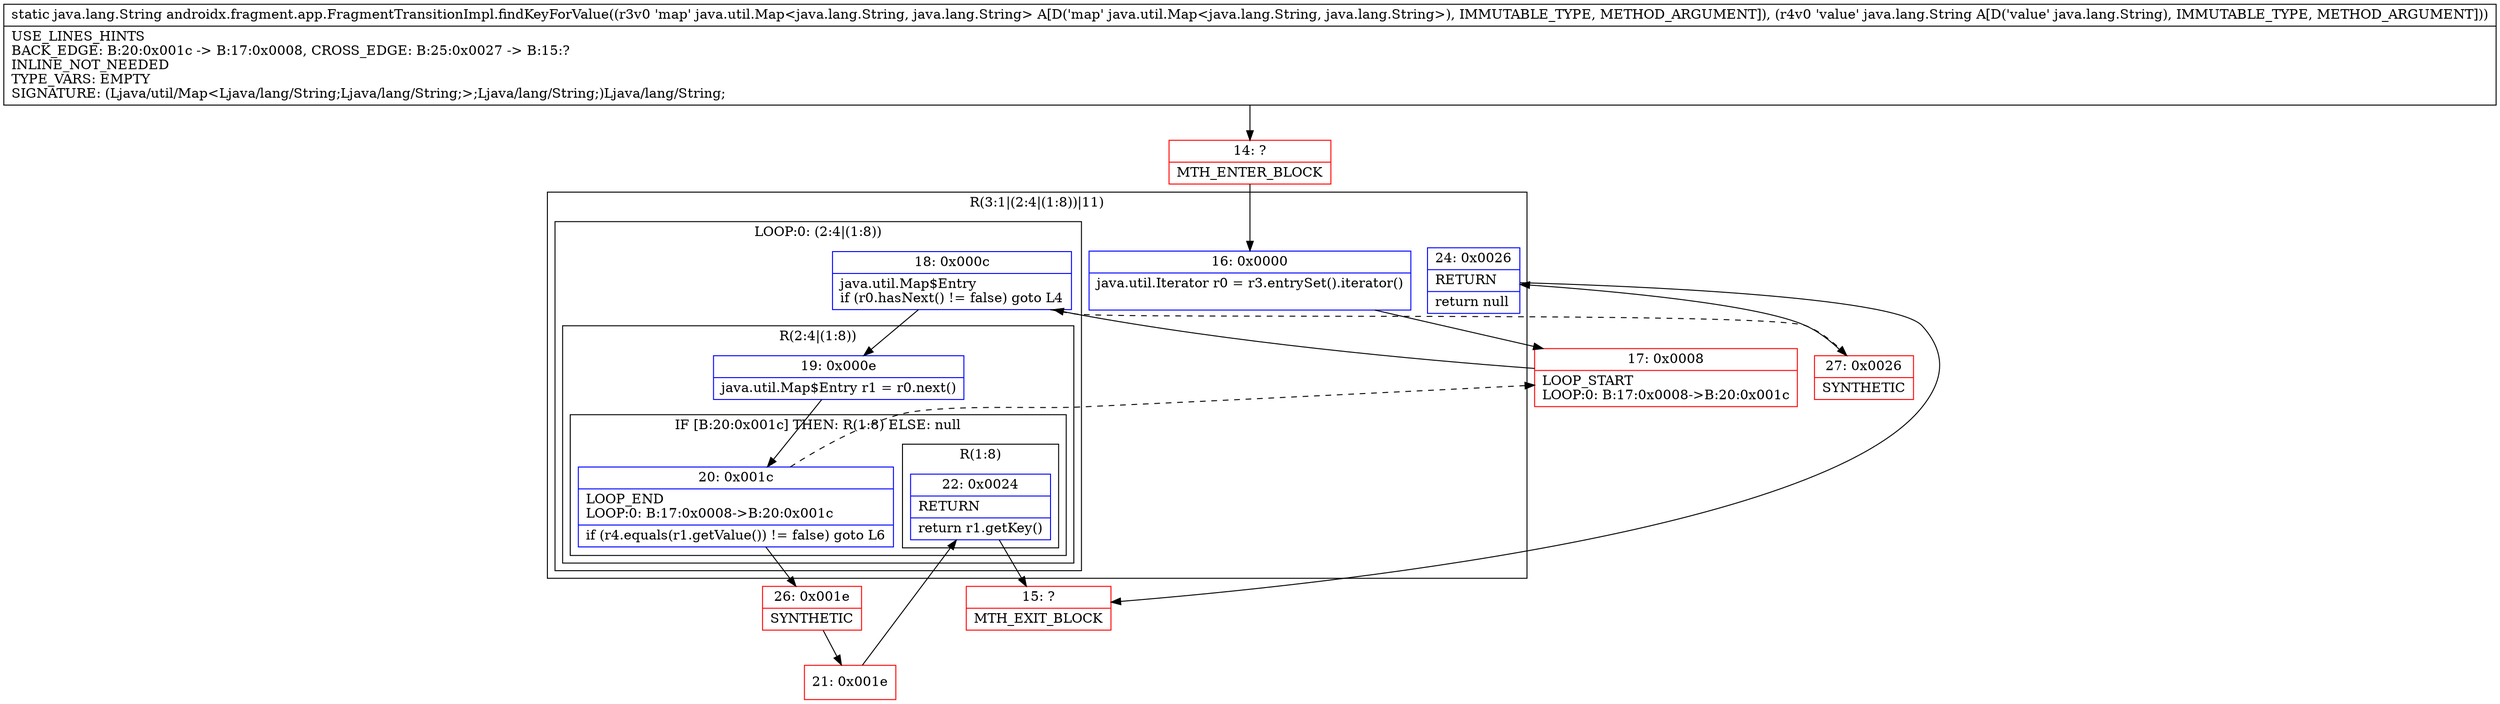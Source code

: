 digraph "CFG forandroidx.fragment.app.FragmentTransitionImpl.findKeyForValue(Ljava\/util\/Map;Ljava\/lang\/String;)Ljava\/lang\/String;" {
subgraph cluster_Region_337201761 {
label = "R(3:1|(2:4|(1:8))|11)";
node [shape=record,color=blue];
Node_16 [shape=record,label="{16\:\ 0x0000|java.util.Iterator r0 = r3.entrySet().iterator()\l\l}"];
subgraph cluster_LoopRegion_1376591312 {
label = "LOOP:0: (2:4|(1:8))";
node [shape=record,color=blue];
Node_18 [shape=record,label="{18\:\ 0x000c|java.util.Map$Entry \lif (r0.hasNext() != false) goto L4\l}"];
subgraph cluster_Region_734822151 {
label = "R(2:4|(1:8))";
node [shape=record,color=blue];
Node_19 [shape=record,label="{19\:\ 0x000e|java.util.Map$Entry r1 = r0.next()\l}"];
subgraph cluster_IfRegion_826828845 {
label = "IF [B:20:0x001c] THEN: R(1:8) ELSE: null";
node [shape=record,color=blue];
Node_20 [shape=record,label="{20\:\ 0x001c|LOOP_END\lLOOP:0: B:17:0x0008\-\>B:20:0x001c\l|if (r4.equals(r1.getValue()) != false) goto L6\l}"];
subgraph cluster_Region_1868326439 {
label = "R(1:8)";
node [shape=record,color=blue];
Node_22 [shape=record,label="{22\:\ 0x0024|RETURN\l|return r1.getKey()\l}"];
}
}
}
}
Node_24 [shape=record,label="{24\:\ 0x0026|RETURN\l|return null\l}"];
}
Node_14 [shape=record,color=red,label="{14\:\ ?|MTH_ENTER_BLOCK\l}"];
Node_17 [shape=record,color=red,label="{17\:\ 0x0008|LOOP_START\lLOOP:0: B:17:0x0008\-\>B:20:0x001c\l}"];
Node_26 [shape=record,color=red,label="{26\:\ 0x001e|SYNTHETIC\l}"];
Node_21 [shape=record,color=red,label="{21\:\ 0x001e}"];
Node_15 [shape=record,color=red,label="{15\:\ ?|MTH_EXIT_BLOCK\l}"];
Node_27 [shape=record,color=red,label="{27\:\ 0x0026|SYNTHETIC\l}"];
MethodNode[shape=record,label="{static java.lang.String androidx.fragment.app.FragmentTransitionImpl.findKeyForValue((r3v0 'map' java.util.Map\<java.lang.String, java.lang.String\> A[D('map' java.util.Map\<java.lang.String, java.lang.String\>), IMMUTABLE_TYPE, METHOD_ARGUMENT]), (r4v0 'value' java.lang.String A[D('value' java.lang.String), IMMUTABLE_TYPE, METHOD_ARGUMENT]))  | USE_LINES_HINTS\lBACK_EDGE: B:20:0x001c \-\> B:17:0x0008, CROSS_EDGE: B:25:0x0027 \-\> B:15:?\lINLINE_NOT_NEEDED\lTYPE_VARS: EMPTY\lSIGNATURE: (Ljava\/util\/Map\<Ljava\/lang\/String;Ljava\/lang\/String;\>;Ljava\/lang\/String;)Ljava\/lang\/String;\l}"];
MethodNode -> Node_14;Node_16 -> Node_17;
Node_18 -> Node_19;
Node_18 -> Node_27[style=dashed];
Node_19 -> Node_20;
Node_20 -> Node_17[style=dashed];
Node_20 -> Node_26;
Node_22 -> Node_15;
Node_24 -> Node_15;
Node_14 -> Node_16;
Node_17 -> Node_18;
Node_26 -> Node_21;
Node_21 -> Node_22;
Node_27 -> Node_24;
}

